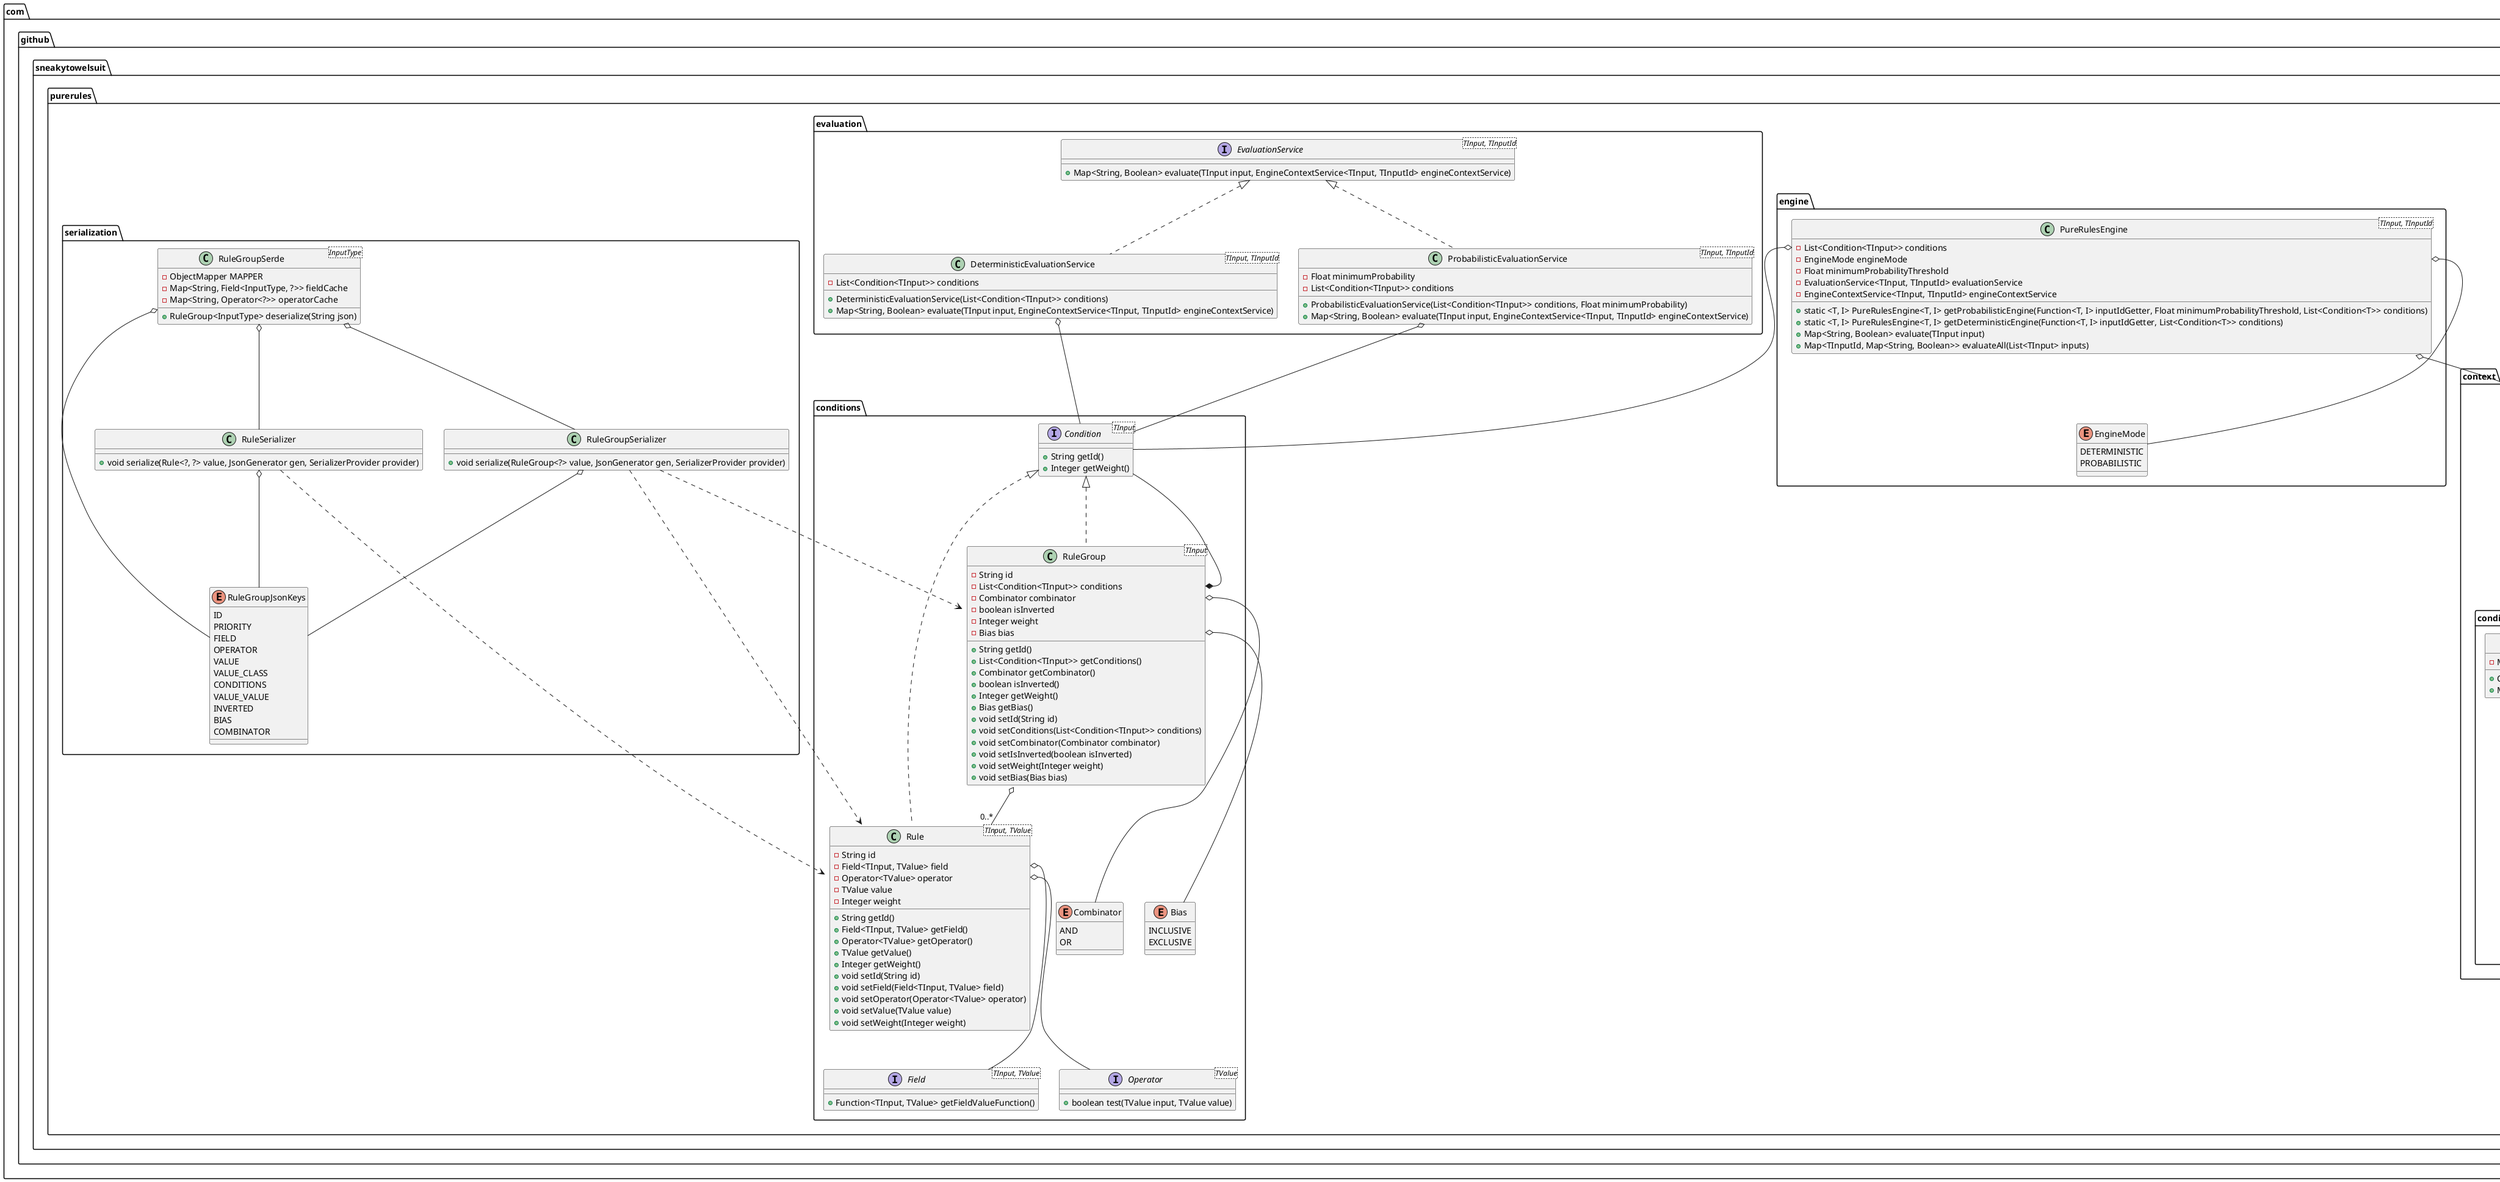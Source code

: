 @startuml
package "com.github.sneakytowelsuit.purerules.conditions" {
  interface "Condition<TInput>" as Condition {
    + String getId()
    + Integer getWeight()
  }
  class "Rule<TInput, TValue>" as Rule {
    - String id
    - Field<TInput, TValue> field
    - Operator<TValue> operator
    - TValue value
    - Integer weight
    + String getId()
    + Field<TInput, TValue> getField()
    + Operator<TValue> getOperator()
    + TValue getValue()
    + Integer getWeight()
    + void setId(String id)
    + void setField(Field<TInput, TValue> field)
    + void setOperator(Operator<TValue> operator)
    + void setValue(TValue value)
    + void setWeight(Integer weight)
  }
  class "RuleGroup<TInput>" as RuleGroup {
    - String id
    - List<Condition<TInput>> conditions
    - Combinator combinator
    - boolean isInverted
    - Integer weight
    - Bias bias
    + String getId()
    + List<Condition<TInput>> getConditions()
    + Combinator getCombinator()
    + boolean isInverted()
    + Integer getWeight()
    + Bias getBias()
    + void setId(String id)
    + void setConditions(List<Condition<TInput>> conditions)
    + void setCombinator(Combinator combinator)
    + void setIsInverted(boolean isInverted)
    + void setWeight(Integer weight)
    + void setBias(Bias bias)
  }
  interface "Field<TInput, TValue>" as Field {
    + Function<TInput, TValue> getFieldValueFunction()
  }
  interface "Operator<TValue>" as Operator {
    + boolean test(TValue input, TValue value)
  }
  enum "Combinator" as Combinator {
    AND
    OR
  }
  enum "Bias" as Bias {
    INCLUSIVE
    EXCLUSIVE
  }

  Condition <|.. Rule
  Condition <|.. RuleGroup
  Rule::field o-- Field
  Rule::operator o-- Operator
  RuleGroup::conditions *-- Condition
  RuleGroup::combinator o-- Combinator
  RuleGroup::bias o-- Bias

  ' Show that RuleGroup contains Rule (as a subset of Condition)
  RuleGroup o-- "0..*" Rule
}

package "com.github.sneakytowelsuit.purerules.engine" {
  class "PureRulesEngine<TInput, TInputId>" as PureRulesEngine {
    - List<Condition<TInput>> conditions
    - EngineMode engineMode
    - Float minimumProbabilityThreshold
    - EvaluationService<TInput, TInputId> evaluationService
    - EngineContextService<TInput, TInputId> engineContextService
    + static <T, I> PureRulesEngine<T, I> getProbabilisticEngine(Function<T, I> inputIdGetter, Float minimumProbabilityThreshold, List<Condition<T>> conditions)
    + static <T, I> PureRulesEngine<T, I> getDeterministicEngine(Function<T, I> inputIdGetter, List<Condition<T>> conditions)
    + Map<String, Boolean> evaluate(TInput input)
    + Map<TInputId, Map<String, Boolean>> evaluateAll(List<TInput> inputs)
  }
  enum "EngineMode" as EngineMode {
    DETERMINISTIC
    PROBABILISTIC
  }
  PureRulesEngine::conditions o-- Condition
  PureRulesEngine::engineMode o-- EngineMode
}

package "com.github.sneakytowelsuit.purerules.evaluation" {
  interface "EvaluationService<TInput, TInputId>" as EvaluationService {
    + Map<String, Boolean> evaluate(TInput input, EngineContextService<TInput, TInputId> engineContextService)
  }
  class "DeterministicEvaluationService<TInput, TInputId>" as DeterministicEvaluationService {
    - List<Condition<TInput>> conditions
    + DeterministicEvaluationService(List<Condition<TInput>> conditions)
    + Map<String, Boolean> evaluate(TInput input, EngineContextService<TInput, TInputId> engineContextService)
  }
  class "ProbabilisticEvaluationService<TInput, TInputId>" as ProbabilisticEvaluationService {
    - Float minimumProbability
    - List<Condition<TInput>> conditions
    + ProbabilisticEvaluationService(List<Condition<TInput>> conditions, Float minimumProbability)
    + Map<String, Boolean> evaluate(TInput input, EngineContextService<TInput, TInputId> engineContextService)
  }
  EvaluationService <|.. DeterministicEvaluationService
  EvaluationService <|.. ProbabilisticEvaluationService
  DeterministicEvaluationService o-- Condition
  ProbabilisticEvaluationService o-- Condition
}

package "com.github.sneakytowelsuit.purerules.serialization" {
  class "RuleGroupSerde<InputType>" as RuleGroupSerde {
    - ObjectMapper MAPPER
    - Map<String, Field<InputType, ?>> fieldCache
    - Map<String, Operator<?>> operatorCache
    + RuleGroup<InputType> deserialize(String json)
  }
  class "RuleSerializer" as RuleSerializer {
    + void serialize(Rule<?, ?> value, JsonGenerator gen, SerializerProvider provider)
  }
  class "RuleGroupSerializer" as RuleGroupSerializer {
    + void serialize(RuleGroup<?> value, JsonGenerator gen, SerializerProvider provider)
  }
  enum "RuleGroupJsonKeys" as RuleGroupJsonKeys {
    ID
    PRIORITY
    FIELD
    OPERATOR
    VALUE
    VALUE_CLASS
    CONDITIONS
    VALUE_VALUE
    INVERTED
    BIAS
    COMBINATOR
  }
  RuleGroupSerde o-- RuleGroupSerializer
  RuleGroupSerde o-- RuleSerializer
  RuleSerializer ..> Rule
  RuleGroupSerializer ..> RuleGroup
  RuleGroupSerializer ..> Rule
  RuleGroupSerde o-- RuleGroupJsonKeys
  RuleSerializer o-- RuleGroupJsonKeys
  RuleGroupSerializer o-- RuleGroupJsonKeys
}

package "com.github.sneakytowelsuit.purerules.context" {
  class "EngineContextService<TInput, TInputId>" as EngineContextService {
    - ConditionContext<TInputId> conditionEvaluationContext
    - FieldContext<TInputId> fieldContext
    - Function<TInput, TInputId> inputIdGetter
    + EngineContextService(Function<TInput, TInputId> inputIdGetter)
    + ConditionContext<TInputId> getConditionEvaluationContext()
    + FieldContext<TInputId> getFieldContext()
    + Function<TInput, TInputId> getInputIdGetter()
  }
}

package "com.github.sneakytowelsuit.purerules.context.condition" {
  class "ConditionContext<TInputId>" as ConditionContext {
    - Map<ConditionContextKey<TInputId>, ConditionContextValue> conditionContextMap
    + ConditionContext()
    + Map<ConditionContextKey<TInputId>, ConditionContextValue> getConditionContextMap()
  }
  class "ConditionContextKey<TInputId>" as ConditionContextKey {
    + TInputId inputId
    + String conditionId
  }
  interface "ConditionContextValue" as ConditionContextValue {
    + Integer getResult()
    + Integer getMaximumResult()
  }
}

package "com.github.sneakytowelsuit.purerules.context.field" {
  class "FieldContext<TInputId>" as FieldContext {
    - Map<FieldContextKey<TInputId>, Object> fieldContextMap
    + FieldContext()
    + Map<FieldContextKey<TInputId>, Object> getFieldContextMap()
  }
  class "FieldContextKey<TInputId>" as FieldContextKey {
    + TInputId inputId
    + String fieldId
  }
}

EngineContextService::conditionContextMap o-- ConditionContext
EngineContextService::fieldContext o-- FieldContext
ConditionContext o-- ConditionContextKey
ConditionContext o-- ConditionContextValue
FieldContext o-- FieldContextKey
PureRulesEngine o-- EngineContextService
@enduml
